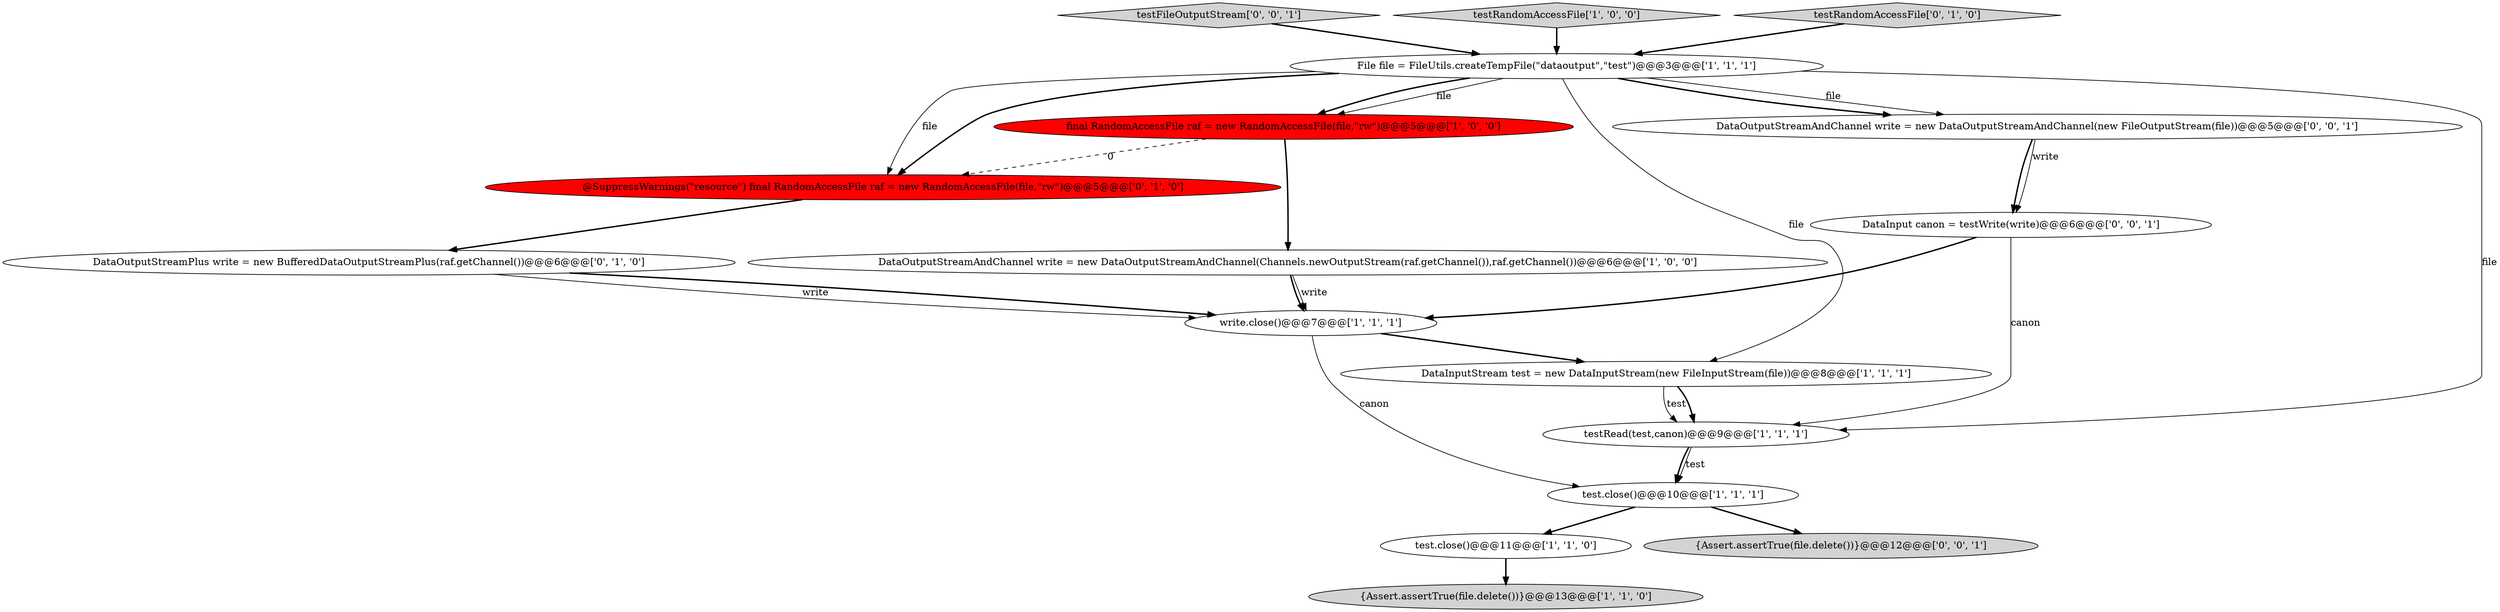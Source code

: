 digraph {
9 [style = filled, label = "{Assert.assertTrue(file.delete())}@@@13@@@['1', '1', '0']", fillcolor = lightgray, shape = ellipse image = "AAA0AAABBB1BBB"];
16 [style = filled, label = "testFileOutputStream['0', '0', '1']", fillcolor = lightgray, shape = diamond image = "AAA0AAABBB3BBB"];
0 [style = filled, label = "final RandomAccessFile raf = new RandomAccessFile(file,\"rw\")@@@5@@@['1', '0', '0']", fillcolor = red, shape = ellipse image = "AAA1AAABBB1BBB"];
8 [style = filled, label = "testRead(test,canon)@@@9@@@['1', '1', '1']", fillcolor = white, shape = ellipse image = "AAA0AAABBB1BBB"];
15 [style = filled, label = "{Assert.assertTrue(file.delete())}@@@12@@@['0', '0', '1']", fillcolor = lightgray, shape = ellipse image = "AAA0AAABBB3BBB"];
4 [style = filled, label = "testRandomAccessFile['1', '0', '0']", fillcolor = lightgray, shape = diamond image = "AAA0AAABBB1BBB"];
12 [style = filled, label = "testRandomAccessFile['0', '1', '0']", fillcolor = lightgray, shape = diamond image = "AAA0AAABBB2BBB"];
14 [style = filled, label = "DataInput canon = testWrite(write)@@@6@@@['0', '0', '1']", fillcolor = white, shape = ellipse image = "AAA0AAABBB3BBB"];
7 [style = filled, label = "DataInputStream test = new DataInputStream(new FileInputStream(file))@@@8@@@['1', '1', '1']", fillcolor = white, shape = ellipse image = "AAA0AAABBB1BBB"];
2 [style = filled, label = "write.close()@@@7@@@['1', '1', '1']", fillcolor = white, shape = ellipse image = "AAA0AAABBB1BBB"];
11 [style = filled, label = "DataOutputStreamPlus write = new BufferedDataOutputStreamPlus(raf.getChannel())@@@6@@@['0', '1', '0']", fillcolor = white, shape = ellipse image = "AAA0AAABBB2BBB"];
1 [style = filled, label = "test.close()@@@10@@@['1', '1', '1']", fillcolor = white, shape = ellipse image = "AAA0AAABBB1BBB"];
10 [style = filled, label = "@SuppressWarnings(\"resource\") final RandomAccessFile raf = new RandomAccessFile(file,\"rw\")@@@5@@@['0', '1', '0']", fillcolor = red, shape = ellipse image = "AAA1AAABBB2BBB"];
13 [style = filled, label = "DataOutputStreamAndChannel write = new DataOutputStreamAndChannel(new FileOutputStream(file))@@@5@@@['0', '0', '1']", fillcolor = white, shape = ellipse image = "AAA0AAABBB3BBB"];
3 [style = filled, label = "File file = FileUtils.createTempFile(\"dataoutput\",\"test\")@@@3@@@['1', '1', '1']", fillcolor = white, shape = ellipse image = "AAA0AAABBB1BBB"];
6 [style = filled, label = "DataOutputStreamAndChannel write = new DataOutputStreamAndChannel(Channels.newOutputStream(raf.getChannel()),raf.getChannel())@@@6@@@['1', '0', '0']", fillcolor = white, shape = ellipse image = "AAA0AAABBB1BBB"];
5 [style = filled, label = "test.close()@@@11@@@['1', '1', '0']", fillcolor = white, shape = ellipse image = "AAA0AAABBB1BBB"];
1->5 [style = bold, label=""];
16->3 [style = bold, label=""];
4->3 [style = bold, label=""];
6->2 [style = solid, label="write"];
8->1 [style = solid, label="test"];
3->10 [style = solid, label="file"];
5->9 [style = bold, label=""];
0->6 [style = bold, label=""];
7->8 [style = solid, label="test"];
3->8 [style = solid, label="file"];
1->15 [style = bold, label=""];
13->14 [style = solid, label="write"];
7->8 [style = bold, label=""];
11->2 [style = solid, label="write"];
11->2 [style = bold, label=""];
0->10 [style = dashed, label="0"];
3->0 [style = bold, label=""];
6->2 [style = bold, label=""];
3->13 [style = solid, label="file"];
8->1 [style = bold, label=""];
3->10 [style = bold, label=""];
3->0 [style = solid, label="file"];
2->1 [style = solid, label="canon"];
3->13 [style = bold, label=""];
14->8 [style = solid, label="canon"];
14->2 [style = bold, label=""];
12->3 [style = bold, label=""];
2->7 [style = bold, label=""];
3->7 [style = solid, label="file"];
13->14 [style = bold, label=""];
10->11 [style = bold, label=""];
}
